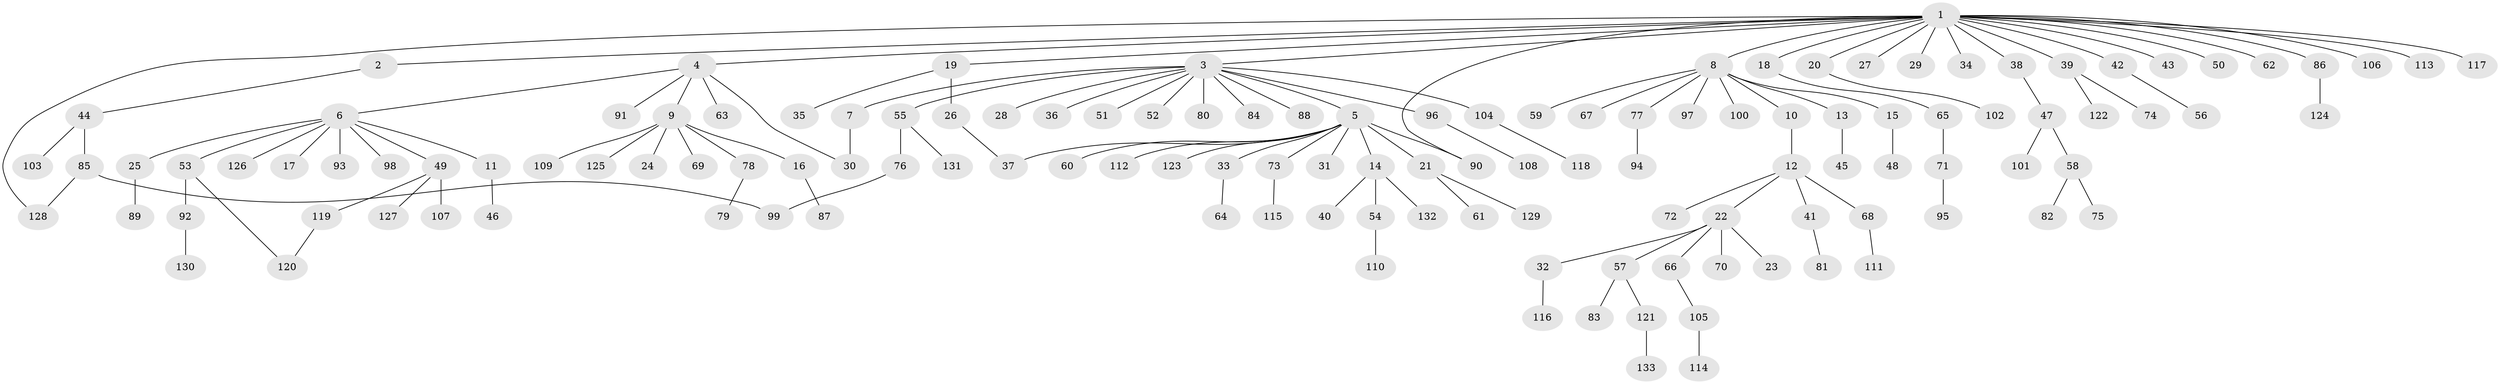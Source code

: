 // Generated by graph-tools (version 1.1) at 2025/11/02/27/25 16:11:11]
// undirected, 133 vertices, 138 edges
graph export_dot {
graph [start="1"]
  node [color=gray90,style=filled];
  1;
  2;
  3;
  4;
  5;
  6;
  7;
  8;
  9;
  10;
  11;
  12;
  13;
  14;
  15;
  16;
  17;
  18;
  19;
  20;
  21;
  22;
  23;
  24;
  25;
  26;
  27;
  28;
  29;
  30;
  31;
  32;
  33;
  34;
  35;
  36;
  37;
  38;
  39;
  40;
  41;
  42;
  43;
  44;
  45;
  46;
  47;
  48;
  49;
  50;
  51;
  52;
  53;
  54;
  55;
  56;
  57;
  58;
  59;
  60;
  61;
  62;
  63;
  64;
  65;
  66;
  67;
  68;
  69;
  70;
  71;
  72;
  73;
  74;
  75;
  76;
  77;
  78;
  79;
  80;
  81;
  82;
  83;
  84;
  85;
  86;
  87;
  88;
  89;
  90;
  91;
  92;
  93;
  94;
  95;
  96;
  97;
  98;
  99;
  100;
  101;
  102;
  103;
  104;
  105;
  106;
  107;
  108;
  109;
  110;
  111;
  112;
  113;
  114;
  115;
  116;
  117;
  118;
  119;
  120;
  121;
  122;
  123;
  124;
  125;
  126;
  127;
  128;
  129;
  130;
  131;
  132;
  133;
  1 -- 2;
  1 -- 3;
  1 -- 4;
  1 -- 8;
  1 -- 18;
  1 -- 19;
  1 -- 20;
  1 -- 27;
  1 -- 29;
  1 -- 34;
  1 -- 38;
  1 -- 39;
  1 -- 42;
  1 -- 43;
  1 -- 50;
  1 -- 62;
  1 -- 86;
  1 -- 90;
  1 -- 106;
  1 -- 113;
  1 -- 117;
  1 -- 128;
  2 -- 44;
  3 -- 5;
  3 -- 7;
  3 -- 28;
  3 -- 36;
  3 -- 51;
  3 -- 52;
  3 -- 55;
  3 -- 80;
  3 -- 84;
  3 -- 88;
  3 -- 96;
  3 -- 104;
  4 -- 6;
  4 -- 9;
  4 -- 30;
  4 -- 63;
  4 -- 91;
  5 -- 14;
  5 -- 21;
  5 -- 31;
  5 -- 33;
  5 -- 37;
  5 -- 60;
  5 -- 73;
  5 -- 90;
  5 -- 112;
  5 -- 123;
  6 -- 11;
  6 -- 17;
  6 -- 25;
  6 -- 49;
  6 -- 53;
  6 -- 93;
  6 -- 98;
  6 -- 126;
  7 -- 30;
  8 -- 10;
  8 -- 13;
  8 -- 15;
  8 -- 59;
  8 -- 67;
  8 -- 77;
  8 -- 97;
  8 -- 100;
  9 -- 16;
  9 -- 24;
  9 -- 69;
  9 -- 78;
  9 -- 109;
  9 -- 125;
  10 -- 12;
  11 -- 46;
  12 -- 22;
  12 -- 41;
  12 -- 68;
  12 -- 72;
  13 -- 45;
  14 -- 40;
  14 -- 54;
  14 -- 132;
  15 -- 48;
  16 -- 87;
  18 -- 65;
  19 -- 26;
  19 -- 35;
  20 -- 102;
  21 -- 61;
  21 -- 129;
  22 -- 23;
  22 -- 32;
  22 -- 57;
  22 -- 66;
  22 -- 70;
  25 -- 89;
  26 -- 37;
  32 -- 116;
  33 -- 64;
  38 -- 47;
  39 -- 74;
  39 -- 122;
  41 -- 81;
  42 -- 56;
  44 -- 85;
  44 -- 103;
  47 -- 58;
  47 -- 101;
  49 -- 107;
  49 -- 119;
  49 -- 127;
  53 -- 92;
  53 -- 120;
  54 -- 110;
  55 -- 76;
  55 -- 131;
  57 -- 83;
  57 -- 121;
  58 -- 75;
  58 -- 82;
  65 -- 71;
  66 -- 105;
  68 -- 111;
  71 -- 95;
  73 -- 115;
  76 -- 99;
  77 -- 94;
  78 -- 79;
  85 -- 99;
  85 -- 128;
  86 -- 124;
  92 -- 130;
  96 -- 108;
  104 -- 118;
  105 -- 114;
  119 -- 120;
  121 -- 133;
}
